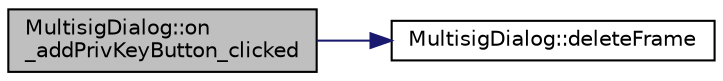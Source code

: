 digraph "MultisigDialog::on_addPrivKeyButton_clicked"
{
  edge [fontname="Helvetica",fontsize="10",labelfontname="Helvetica",labelfontsize="10"];
  node [fontname="Helvetica",fontsize="10",shape=record];
  rankdir="LR";
  Node256 [label="MultisigDialog::on\l_addPrivKeyButton_clicked",height=0.2,width=0.4,color="black", fillcolor="grey75", style="filled", fontcolor="black"];
  Node256 -> Node257 [color="midnightblue",fontsize="10",style="solid",fontname="Helvetica"];
  Node257 [label="MultisigDialog::deleteFrame",height=0.2,width=0.4,color="black", fillcolor="white", style="filled",URL="$class_multisig_dialog.html#a2c6519864a64e8180fab099f5a25d12e"];
}

